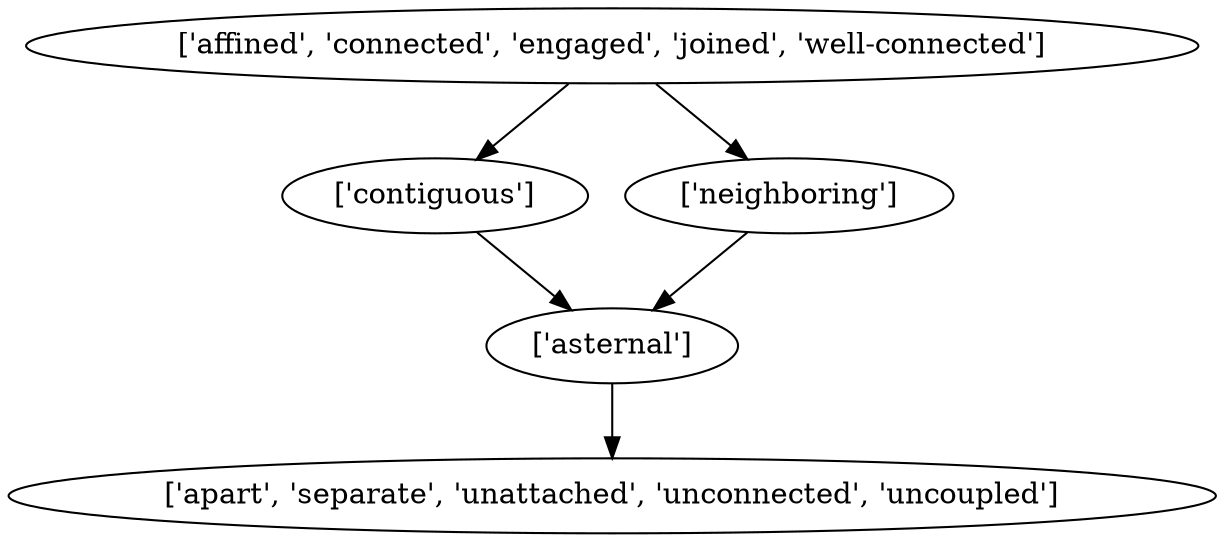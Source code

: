 strict digraph  {
	"['contiguous']" -> "['asternal']";
	"['asternal']" -> "['apart', 'separate', 'unattached', 'unconnected', 'uncoupled']";
	"['affined', 'connected', 'engaged', 'joined', 'well-connected']" -> "['contiguous']";
	"['affined', 'connected', 'engaged', 'joined', 'well-connected']" -> "['neighboring']";
	"['neighboring']" -> "['asternal']";
}
